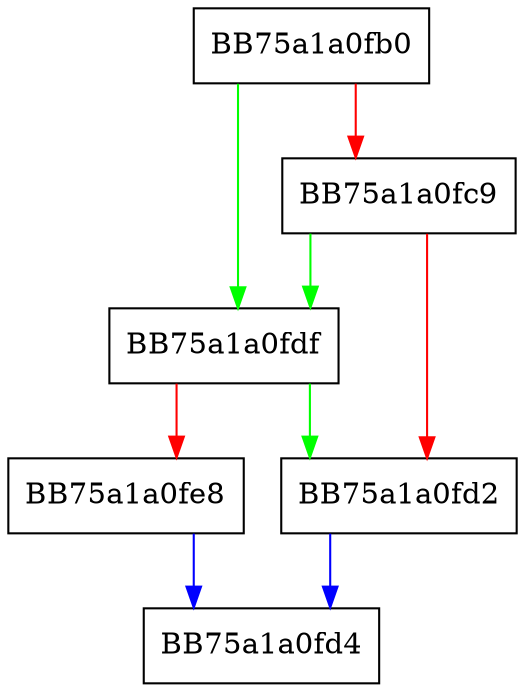 digraph mmap_is_dynamic_page {
  node [shape="box"];
  graph [splines=ortho];
  BB75a1a0fb0 -> BB75a1a0fdf [color="green"];
  BB75a1a0fb0 -> BB75a1a0fc9 [color="red"];
  BB75a1a0fc9 -> BB75a1a0fdf [color="green"];
  BB75a1a0fc9 -> BB75a1a0fd2 [color="red"];
  BB75a1a0fd2 -> BB75a1a0fd4 [color="blue"];
  BB75a1a0fdf -> BB75a1a0fd2 [color="green"];
  BB75a1a0fdf -> BB75a1a0fe8 [color="red"];
  BB75a1a0fe8 -> BB75a1a0fd4 [color="blue"];
}